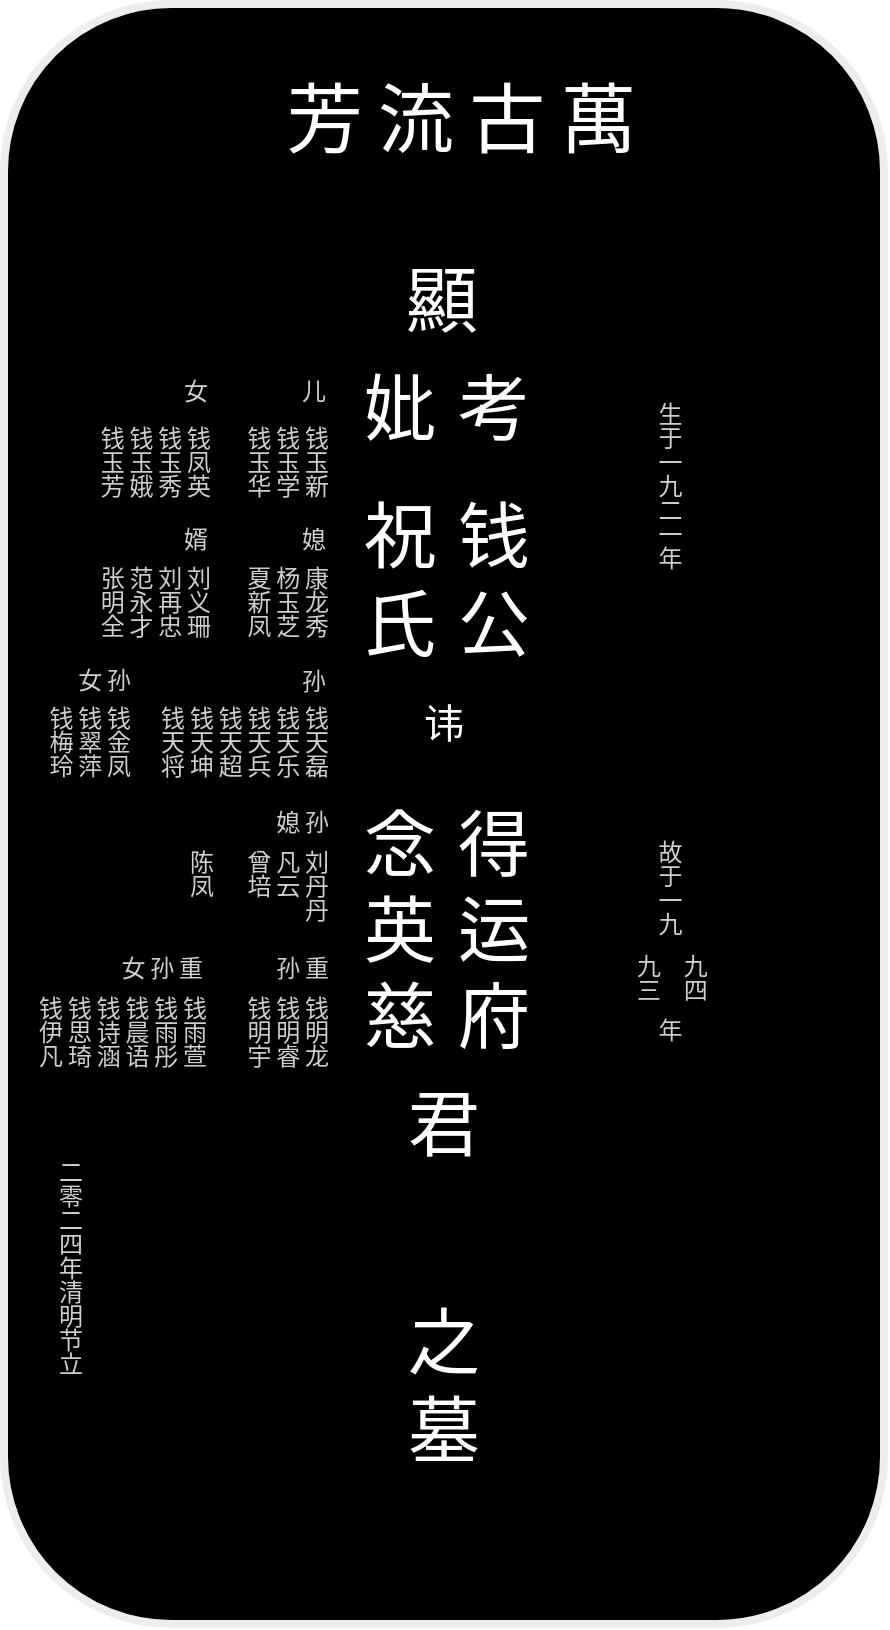 <mxfile version="24.0.1" type="github">
  <diagram name="第 1 页" id="MNywwxt7ipv-9OJ9WlIs">
    <mxGraphModel dx="762" dy="472" grid="1" gridSize="10" guides="1" tooltips="1" connect="1" arrows="1" fold="1" page="1" pageScale="1" pageWidth="827" pageHeight="1169" math="0" shadow="0">
      <root>
        <mxCell id="0" />
        <mxCell id="1" parent="0" />
        <mxCell id="CCbUnysR11grN2LdFYzp-56" value="" style="rounded=1;whiteSpace=wrap;html=1;labelBackgroundColor=#000000;fillColor=#000000;movable=1;resizable=1;rotatable=1;deletable=1;editable=1;locked=0;connectable=1;strokeColor=#EDEDED;fillStyle=auto;gradientColor=none;strokeWidth=4;shadow=0;textShadow=0;arcSize=19;" vertex="1" parent="1">
          <mxGeometry x="210" y="30" width="440" height="810" as="geometry" />
        </mxCell>
        <mxCell id="CCbUnysR11grN2LdFYzp-1" value="女" style="text;html=1;align=right;verticalAlign=middle;whiteSpace=wrap;rounded=0;fontColor=#CFCFCF;opacity=10;" vertex="1" parent="1">
          <mxGeometry x="274" y="214" width="40" height="20" as="geometry" />
        </mxCell>
        <mxCell id="CCbUnysR11grN2LdFYzp-2" value="儿" style="text;html=1;align=right;verticalAlign=middle;whiteSpace=wrap;rounded=0;fontColor=#CFCFCF;opacity=10;" vertex="1" parent="1">
          <mxGeometry x="333" y="214" width="40" height="20" as="geometry" />
        </mxCell>
        <mxCell id="CCbUnysR11grN2LdFYzp-3" value="钱玉新&lt;div style=&quot;font-size: 12px;&quot;&gt;钱玉学&lt;/div&gt;&lt;div style=&quot;font-size: 12px;&quot;&gt;钱玉华&lt;/div&gt;" style="text;html=1;align=right;verticalAlign=top;whiteSpace=wrap;rounded=0;textDirection=vertical-rl;spacingTop=0;spacing=2;fontSize=12;spacingBottom=0;fontColor=#CFCFCF;opacity=10;" vertex="1" parent="1">
          <mxGeometry x="333" y="234" width="40" height="50" as="geometry" />
        </mxCell>
        <mxCell id="CCbUnysR11grN2LdFYzp-5" value="钱凤英&lt;div&gt;钱玉秀&lt;/div&gt;&lt;div&gt;钱玉娥&lt;/div&gt;&lt;div&gt;钱玉芳&lt;/div&gt;" style="text;html=1;align=right;verticalAlign=top;whiteSpace=wrap;rounded=0;textDirection=vertical-rl;spacingTop=0;spacing=2;fontSize=12;spacingBottom=0;fontColor=#CFCFCF;opacity=10;" vertex="1" parent="1">
          <mxGeometry x="274" y="234" width="40" height="50" as="geometry" />
        </mxCell>
        <mxCell id="CCbUnysR11grN2LdFYzp-6" value="媳" style="text;html=1;align=right;verticalAlign=middle;whiteSpace=wrap;rounded=0;fontColor=#CFCFCF;opacity=10;" vertex="1" parent="1">
          <mxGeometry x="333" y="285" width="40" height="25" as="geometry" />
        </mxCell>
        <mxCell id="CCbUnysR11grN2LdFYzp-7" value="康龙秀&lt;div&gt;杨玉芝&lt;/div&gt;&lt;div&gt;夏新凤&lt;/div&gt;" style="text;html=1;align=right;verticalAlign=top;whiteSpace=wrap;rounded=0;textDirection=vertical-rl;spacingTop=0;spacing=2;fontSize=12;spacingBottom=0;fontColor=#CFCFCF;opacity=10;" vertex="1" parent="1">
          <mxGeometry x="323" y="304" width="50" height="50" as="geometry" />
        </mxCell>
        <mxCell id="CCbUnysR11grN2LdFYzp-8" value="刘义珊&lt;div&gt;刘再忠&lt;/div&gt;&lt;div&gt;范永才&lt;/div&gt;&lt;div&gt;张明全&lt;/div&gt;" style="text;html=1;align=right;verticalAlign=top;whiteSpace=wrap;rounded=0;textDirection=vertical-rl;spacingTop=0;spacing=2;fontSize=12;spacingBottom=0;fontColor=#CFCFCF;opacity=10;" vertex="1" parent="1">
          <mxGeometry x="264" y="304" width="50" height="50" as="geometry" />
        </mxCell>
        <mxCell id="CCbUnysR11grN2LdFYzp-9" value="婿" style="text;html=1;align=right;verticalAlign=middle;whiteSpace=wrap;rounded=0;fontColor=#CFCFCF;opacity=10;" vertex="1" parent="1">
          <mxGeometry x="274" y="287.5" width="40" height="20" as="geometry" />
        </mxCell>
        <mxCell id="CCbUnysR11grN2LdFYzp-10" value="孙" style="text;html=1;align=right;verticalAlign=middle;whiteSpace=wrap;rounded=0;fontColor=#CFCFCF;opacity=10;" vertex="1" parent="1">
          <mxGeometry x="333" y="359" width="40" height="20" as="geometry" />
        </mxCell>
        <mxCell id="CCbUnysR11grN2LdFYzp-11" value="钱天磊&lt;div&gt;钱天乐&lt;/div&gt;&lt;div&gt;钱天兵&lt;/div&gt;&lt;div&gt;钱天超&lt;/div&gt;&lt;div&gt;钱天坤&lt;/div&gt;&lt;div&gt;钱天将&lt;/div&gt;" style="text;html=1;align=right;verticalAlign=top;whiteSpace=wrap;rounded=0;textDirection=vertical-rl;spacingTop=0;spacing=2;fontSize=12;spacingBottom=0;fontColor=#CFCFCF;opacity=10;" vertex="1" parent="1">
          <mxGeometry x="283" y="374" width="90" height="50" as="geometry" />
        </mxCell>
        <mxCell id="CCbUnysR11grN2LdFYzp-12" value="孙女" style="text;html=1;align=right;verticalAlign=middle;whiteSpace=wrap;rounded=0;fontColor=#CFCFCF;opacity=10;textDirection=vertical-rl;" vertex="1" parent="1">
          <mxGeometry x="239" y="358" width="35" height="20" as="geometry" />
        </mxCell>
        <mxCell id="CCbUnysR11grN2LdFYzp-13" value="钱金凤&lt;div&gt;钱翠萍&lt;br&gt;&lt;div&gt;钱梅玲&lt;/div&gt;&lt;/div&gt;" style="text;html=1;align=right;verticalAlign=top;whiteSpace=wrap;rounded=0;textDirection=vertical-rl;spacingTop=0;spacing=2;fontSize=12;spacingBottom=0;fontColor=#CFCFCF;opacity=10;" vertex="1" parent="1">
          <mxGeometry x="219" y="374" width="55" height="50" as="geometry" />
        </mxCell>
        <mxCell id="CCbUnysR11grN2LdFYzp-15" value="孙媳" style="text;html=1;align=right;verticalAlign=middle;whiteSpace=wrap;rounded=0;fontColor=#CFCFCF;opacity=10;textDirection=vertical-rl;" vertex="1" parent="1">
          <mxGeometry x="333" y="429" width="40" height="20" as="geometry" />
        </mxCell>
        <mxCell id="CCbUnysR11grN2LdFYzp-16" value="&lt;div&gt;刘丹丹&lt;/div&gt;&lt;div&gt;凡云&lt;/div&gt;&lt;div&gt;曾培&lt;/div&gt;&lt;div&gt;&lt;br&gt;&lt;/div&gt;&lt;div&gt;陈凤&lt;/div&gt;&lt;div&gt;&lt;br&gt;&lt;/div&gt;" style="text;html=1;align=right;verticalAlign=top;whiteSpace=wrap;rounded=0;textDirection=vertical-rl;spacingTop=0;spacing=2;fontSize=12;spacingBottom=0;fontColor=#CFCFCF;opacity=10;" vertex="1" parent="1">
          <mxGeometry x="273" y="446" width="100" height="43" as="geometry" />
        </mxCell>
        <mxCell id="CCbUnysR11grN2LdFYzp-17" value="重孙" style="text;html=1;align=right;verticalAlign=middle;whiteSpace=wrap;rounded=0;fontColor=#CFCFCF;opacity=10;textDirection=vertical-rl;" vertex="1" parent="1">
          <mxGeometry x="333" y="502" width="40" height="20" as="geometry" />
        </mxCell>
        <mxCell id="CCbUnysR11grN2LdFYzp-18" value="钱明龙&lt;div&gt;钱明睿&lt;/div&gt;&lt;div&gt;钱明宇&lt;/div&gt;" style="text;html=1;align=right;verticalAlign=top;whiteSpace=wrap;rounded=0;textDirection=vertical-rl;spacingTop=0;spacing=2;fontSize=12;spacingBottom=0;fontColor=#CFCFCF;opacity=10;" vertex="1" parent="1">
          <mxGeometry x="314" y="519" width="59" height="50" as="geometry" />
        </mxCell>
        <mxCell id="CCbUnysR11grN2LdFYzp-19" value="重孙女" style="text;html=1;align=right;verticalAlign=middle;whiteSpace=wrap;rounded=0;fontColor=#CFCFCF;opacity=10;textDirection=vertical-rl;" vertex="1" parent="1">
          <mxGeometry x="270" y="502" width="40" height="20" as="geometry" />
        </mxCell>
        <mxCell id="CCbUnysR11grN2LdFYzp-20" value="钱雨萱&lt;div&gt;钱雨彤&lt;/div&gt;&lt;div&gt;钱晨语&lt;/div&gt;&lt;div&gt;钱诗涵&lt;/div&gt;&lt;div&gt;钱思琦&lt;/div&gt;&lt;div&gt;钱伊凡&lt;/div&gt;" style="text;html=1;align=right;verticalAlign=top;whiteSpace=wrap;rounded=0;textDirection=vertical-rl;spacingTop=0;spacing=2;fontSize=12;spacingBottom=0;fontColor=#CFCFCF;opacity=10;" vertex="1" parent="1">
          <mxGeometry x="218" y="519" width="94" height="50" as="geometry" />
        </mxCell>
        <mxCell id="CCbUnysR11grN2LdFYzp-21" value="&lt;font style=&quot;font-size: 36px;&quot;&gt;顯&lt;/font&gt;" style="text;html=1;align=center;verticalAlign=middle;whiteSpace=wrap;rounded=0;fontColor=#FFFFFF;opacity=10;fontSize=36;" vertex="1" parent="1">
          <mxGeometry x="399" y="163" width="60" height="30" as="geometry" />
        </mxCell>
        <mxCell id="CCbUnysR11grN2LdFYzp-29" value="&lt;font style=&quot;font-size: 20px;&quot;&gt;讳&lt;/font&gt;" style="text;html=1;align=center;verticalAlign=middle;whiteSpace=wrap;rounded=0;fontColor=#FFFFFF;opacity=10;" vertex="1" parent="1">
          <mxGeometry x="410" y="372" width="40" height="34" as="geometry" />
        </mxCell>
        <mxCell id="CCbUnysR11grN2LdFYzp-33" value="&lt;font style=&quot;font-size: 36px;&quot;&gt;之墓&lt;/font&gt;" style="text;html=1;align=center;verticalAlign=middle;whiteSpace=wrap;rounded=0;fontColor=#FFFFFF;opacity=10;fontSize=36;" vertex="1" parent="1">
          <mxGeometry x="410" y="675" width="40" height="91" as="geometry" />
        </mxCell>
        <mxCell id="CCbUnysR11grN2LdFYzp-54" value="萬古流芳" style="text;html=1;align=center;verticalAlign=middle;whiteSpace=wrap;rounded=0;fontColor=#FFFFFF;opacity=10;fontSize=38;textDirection=vertical-rl;" vertex="1" parent="1">
          <mxGeometry x="351" y="72" width="165" height="30" as="geometry" />
        </mxCell>
        <mxCell id="CCbUnysR11grN2LdFYzp-22" value="&lt;font style=&quot;font-size: 36px;&quot;&gt;考&lt;/font&gt;" style="text;html=1;align=center;verticalAlign=middle;whiteSpace=wrap;rounded=0;fontColor=#FFFFFF;opacity=10;fontSize=36;" vertex="1" parent="1">
          <mxGeometry x="435" y="215" width="40" height="34" as="geometry" />
        </mxCell>
        <mxCell id="CCbUnysR11grN2LdFYzp-27" value="&lt;font style=&quot;font-size: 36px;&quot;&gt;钱公&lt;/font&gt;" style="text;html=1;align=center;verticalAlign=middle;whiteSpace=wrap;rounded=0;fontColor=#FFFFFF;opacity=10;fontSize=36;" vertex="1" parent="1">
          <mxGeometry x="435" y="301" width="40" height="34" as="geometry" />
        </mxCell>
        <mxCell id="CCbUnysR11grN2LdFYzp-23" value="&lt;span style=&quot;font-size: 36px;&quot;&gt;妣&lt;/span&gt;" style="text;html=1;align=center;verticalAlign=middle;whiteSpace=wrap;rounded=0;fontColor=#FFFFFF;opacity=10;fontSize=36;" vertex="1" parent="1">
          <mxGeometry x="388" y="215" width="40" height="34" as="geometry" />
        </mxCell>
        <mxCell id="CCbUnysR11grN2LdFYzp-28" value="&lt;font style=&quot;font-size: 36px;&quot;&gt;祝氏&lt;/font&gt;" style="text;html=1;align=center;verticalAlign=middle;whiteSpace=wrap;rounded=0;fontColor=#FFFFFF;opacity=10;fontSize=36;" vertex="1" parent="1">
          <mxGeometry x="388" y="301" width="40" height="34" as="geometry" />
        </mxCell>
        <mxCell id="CCbUnysR11grN2LdFYzp-55" value="二零二四年清明节立" style="text;html=1;align=right;verticalAlign=middle;whiteSpace=wrap;rounded=0;textDirection=vertical-rl;fontColor=#CFCFCF;opacity=10;" vertex="1" parent="1">
          <mxGeometry x="230" y="603" width="20" height="117" as="geometry" />
        </mxCell>
        <mxCell id="CCbUnysR11grN2LdFYzp-34" value="生于一九二一年" style="text;html=1;align=center;verticalAlign=top;whiteSpace=wrap;rounded=0;textDirection=vertical-rl;fontColor=#CFCFCF;opacity=10;" vertex="1" parent="1">
          <mxGeometry x="521" y="222" width="40" height="94" as="geometry" />
        </mxCell>
        <mxCell id="CCbUnysR11grN2LdFYzp-58" value="" style="group" vertex="1" connectable="0" parent="1">
          <mxGeometry x="388" y="463" width="87" height="127" as="geometry" />
        </mxCell>
        <mxCell id="CCbUnysR11grN2LdFYzp-32" value="&lt;font style=&quot;font-size: 36px;&quot;&gt;君&lt;/font&gt;" style="text;html=1;align=center;verticalAlign=middle;whiteSpace=wrap;rounded=0;fontColor=#FFFFFF;opacity=10;fontSize=36;" vertex="1" parent="CCbUnysR11grN2LdFYzp-58">
          <mxGeometry x="22" y="110" width="40" height="34" as="geometry" />
        </mxCell>
        <mxCell id="CCbUnysR11grN2LdFYzp-31" value="&lt;span style=&quot;font-size: 36px;&quot;&gt;得运府&lt;/span&gt;" style="text;html=1;align=center;verticalAlign=middle;whiteSpace=wrap;rounded=0;fontColor=#FFFFFF;opacity=10;fontSize=36;" vertex="1" parent="CCbUnysR11grN2LdFYzp-58">
          <mxGeometry x="47" width="40" height="60" as="geometry" />
        </mxCell>
        <mxCell id="CCbUnysR11grN2LdFYzp-30" value="&lt;span style=&quot;font-size: 36px; background-color: initial;&quot;&gt;念英慈&lt;/span&gt;" style="text;html=1;align=center;verticalAlign=middle;whiteSpace=wrap;rounded=0;fontColor=#FFFFFF;opacity=10;fontSize=36;" vertex="1" parent="CCbUnysR11grN2LdFYzp-58">
          <mxGeometry width="40" height="60" as="geometry" />
        </mxCell>
        <mxCell id="CCbUnysR11grN2LdFYzp-38" value="故于一九" style="text;html=1;align=center;verticalAlign=top;whiteSpace=wrap;rounded=0;textDirection=vertical-rl;fontColor=#CFCFCF;opacity=10;" vertex="1" parent="1">
          <mxGeometry x="521" y="441" width="40" height="60" as="geometry" />
        </mxCell>
        <mxCell id="CCbUnysR11grN2LdFYzp-41" value="年" style="text;html=1;align=center;verticalAlign=top;whiteSpace=wrap;rounded=0;textDirection=vertical-rl;fontColor=#CFCFCF;opacity=10;" vertex="1" parent="1">
          <mxGeometry x="521" y="530" width="40" height="25" as="geometry" />
        </mxCell>
        <mxCell id="CCbUnysR11grN2LdFYzp-40" value="九四" style="text;html=1;align=left;verticalAlign=top;whiteSpace=wrap;rounded=0;textDirection=vertical-rl;fontColor=#CFCFCF;opacity=10;" vertex="1" parent="1">
          <mxGeometry x="545" y="498" width="20" height="41" as="geometry" />
        </mxCell>
        <mxCell id="CCbUnysR11grN2LdFYzp-39" value="九三" style="text;html=1;align=right;verticalAlign=top;whiteSpace=wrap;rounded=0;textDirection=vertical-rl;fontColor=#CFCFCF;opacity=10;" vertex="1" parent="1">
          <mxGeometry x="517" y="498" width="22" height="41" as="geometry" />
        </mxCell>
      </root>
    </mxGraphModel>
  </diagram>
</mxfile>
